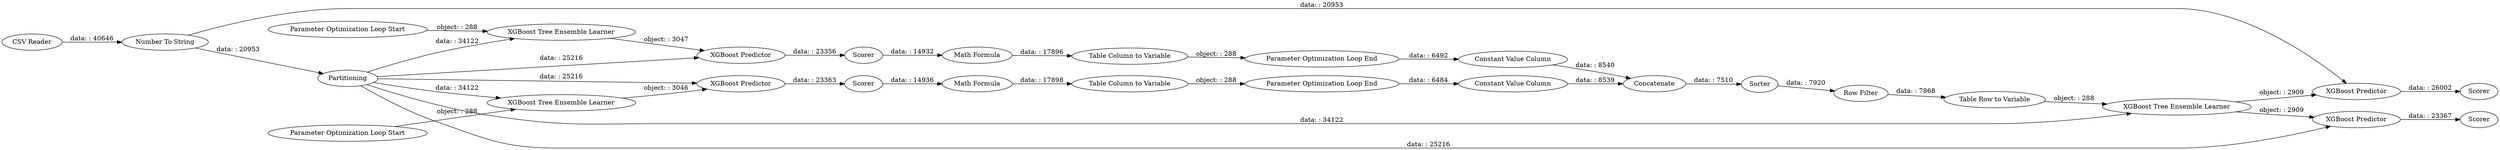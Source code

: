 digraph {
	"3609323952239868098_28" [label="Parameter Optimization Loop Start"]
	"3609323952239868098_36" [label=Scorer]
	"3609323952239868098_40" [label="Table Column to Variable"]
	"3609323952239868098_39" [label="Math Formula"]
	"3609323952239868098_29" [label="Parameter Optimization Loop End"]
	"3609323952239868098_30" [label="Math Formula"]
	"3609323952239868098_12" [label="XGBoost Tree Ensemble Learner"]
	"3609323952239868098_37" [label="Parameter Optimization Loop Start"]
	"3609323952239868098_44" [label=Sorter]
	"3609323952239868098_51" [label="Table Row to Variable"]
	"3609323952239868098_52" [label="XGBoost Predictor"]
	"3609323952239868098_48" [label="XGBoost Tree Ensemble Learner"]
	"3609323952239868098_35" [label="XGBoost Predictor"]
	"3609323952239868098_38" [label="Parameter Optimization Loop End"]
	"3609323952239868098_16" [label=Scorer]
	"3609323952239868098_43" [label="Constant Value Column"]
	"3609323952239868098_33" [label="Table Column to Variable"]
	"3609323952239868098_42" [label="Constant Value Column"]
	"3609323952239868098_1" [label="CSV Reader"]
	"3609323952239868098_4" [label=Partitioning]
	"3609323952239868098_47" [label="Row Filter"]
	"3609323952239868098_10" [label="Number To String"]
	"3609323952239868098_49" [label="XGBoost Predictor"]
	"3609323952239868098_41" [label=Concatenate]
	"3609323952239868098_34" [label="XGBoost Tree Ensemble Learner"]
	"3609323952239868098_50" [label=Scorer]
	"3609323952239868098_53" [label=Scorer]
	"3609323952239868098_13" [label="XGBoost Predictor"]
	"3609323952239868098_44" -> "3609323952239868098_47" [label="data: : 7920"]
	"3609323952239868098_37" -> "3609323952239868098_34" [label="object: : 288"]
	"3609323952239868098_4" -> "3609323952239868098_35" [label="data: : 25216"]
	"3609323952239868098_42" -> "3609323952239868098_41" [label="data: : 8539"]
	"3609323952239868098_38" -> "3609323952239868098_43" [label="data: : 6492"]
	"3609323952239868098_43" -> "3609323952239868098_41" [label="data: : 8540"]
	"3609323952239868098_34" -> "3609323952239868098_35" [label="object: : 3047"]
	"3609323952239868098_52" -> "3609323952239868098_53" [label="data: : 26002"]
	"3609323952239868098_10" -> "3609323952239868098_4" [label="data: : 20953"]
	"3609323952239868098_35" -> "3609323952239868098_36" [label="data: : 23356"]
	"3609323952239868098_12" -> "3609323952239868098_13" [label="object: : 3046"]
	"3609323952239868098_47" -> "3609323952239868098_51" [label="data: : 7868"]
	"3609323952239868098_4" -> "3609323952239868098_34" [label="data: : 34122"]
	"3609323952239868098_48" -> "3609323952239868098_49" [label="object: : 2909"]
	"3609323952239868098_51" -> "3609323952239868098_48" [label="object: : 288"]
	"3609323952239868098_10" -> "3609323952239868098_52" [label="data: : 20953"]
	"3609323952239868098_28" -> "3609323952239868098_12" [label="object: : 288"]
	"3609323952239868098_4" -> "3609323952239868098_12" [label="data: : 34122"]
	"3609323952239868098_49" -> "3609323952239868098_50" [label="data: : 23367"]
	"3609323952239868098_33" -> "3609323952239868098_29" [label="object: : 288"]
	"3609323952239868098_29" -> "3609323952239868098_42" [label="data: : 6484"]
	"3609323952239868098_30" -> "3609323952239868098_33" [label="data: : 17898"]
	"3609323952239868098_4" -> "3609323952239868098_48" [label="data: : 34122"]
	"3609323952239868098_4" -> "3609323952239868098_49" [label="data: : 25216"]
	"3609323952239868098_13" -> "3609323952239868098_16" [label="data: : 23363"]
	"3609323952239868098_40" -> "3609323952239868098_38" [label="object: : 288"]
	"3609323952239868098_39" -> "3609323952239868098_40" [label="data: : 17896"]
	"3609323952239868098_41" -> "3609323952239868098_44" [label="data: : 7510"]
	"3609323952239868098_1" -> "3609323952239868098_10" [label="data: : 40646"]
	"3609323952239868098_48" -> "3609323952239868098_52" [label="object: : 2909"]
	"3609323952239868098_4" -> "3609323952239868098_13" [label="data: : 25216"]
	"3609323952239868098_16" -> "3609323952239868098_30" [label="data: : 14936"]
	"3609323952239868098_36" -> "3609323952239868098_39" [label="data: : 14932"]
	rankdir=LR
}
